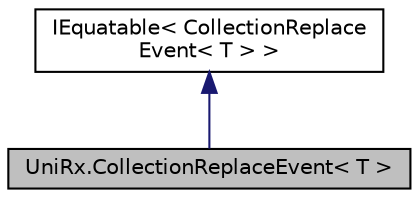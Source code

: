 digraph "UniRx.CollectionReplaceEvent&lt; T &gt;"
{
 // LATEX_PDF_SIZE
  edge [fontname="Helvetica",fontsize="10",labelfontname="Helvetica",labelfontsize="10"];
  node [fontname="Helvetica",fontsize="10",shape=record];
  Node1 [label="UniRx.CollectionReplaceEvent\< T \>",height=0.2,width=0.4,color="black", fillcolor="grey75", style="filled", fontcolor="black",tooltip=" "];
  Node2 -> Node1 [dir="back",color="midnightblue",fontsize="10",style="solid"];
  Node2 [label="IEquatable\< CollectionReplace\lEvent\< T \> \>",height=0.2,width=0.4,color="black", fillcolor="white", style="filled",tooltip=" "];
}
